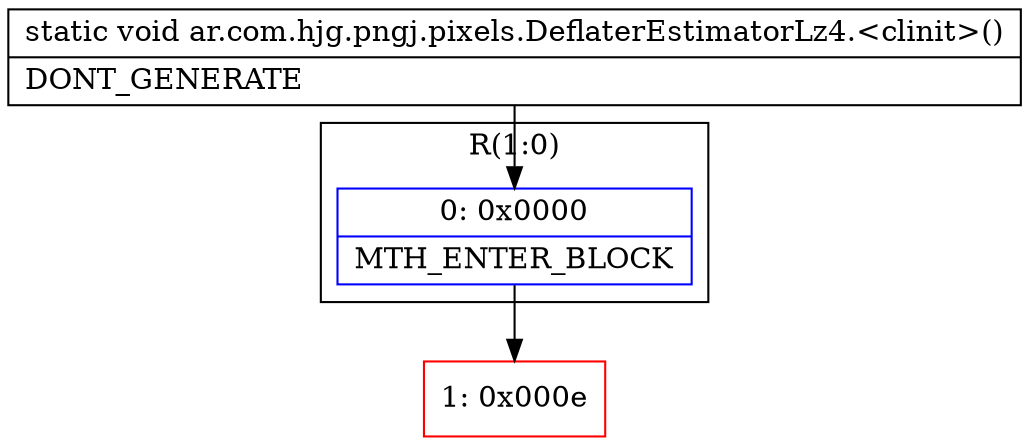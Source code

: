 digraph "CFG forar.com.hjg.pngj.pixels.DeflaterEstimatorLz4.\<clinit\>()V" {
subgraph cluster_Region_568477262 {
label = "R(1:0)";
node [shape=record,color=blue];
Node_0 [shape=record,label="{0\:\ 0x0000|MTH_ENTER_BLOCK\l}"];
}
Node_1 [shape=record,color=red,label="{1\:\ 0x000e}"];
MethodNode[shape=record,label="{static void ar.com.hjg.pngj.pixels.DeflaterEstimatorLz4.\<clinit\>()  | DONT_GENERATE\l}"];
MethodNode -> Node_0;
Node_0 -> Node_1;
}


